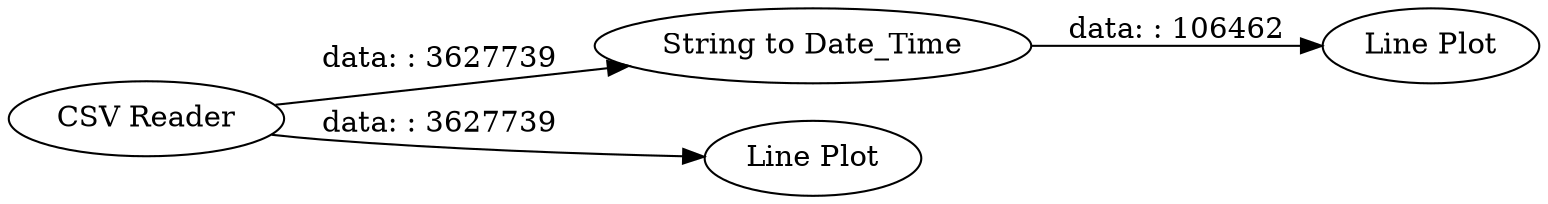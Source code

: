digraph {
	"4308873456294818994_6" [label="Line Plot"]
	"4308873456294818994_1" [label="CSV Reader"]
	"4308873456294818994_5" [label="String to Date_Time"]
	"4308873456294818994_2" [label="Line Plot"]
	"4308873456294818994_1" -> "4308873456294818994_5" [label="data: : 3627739"]
	"4308873456294818994_1" -> "4308873456294818994_2" [label="data: : 3627739"]
	"4308873456294818994_5" -> "4308873456294818994_6" [label="data: : 106462"]
	rankdir=LR
}
